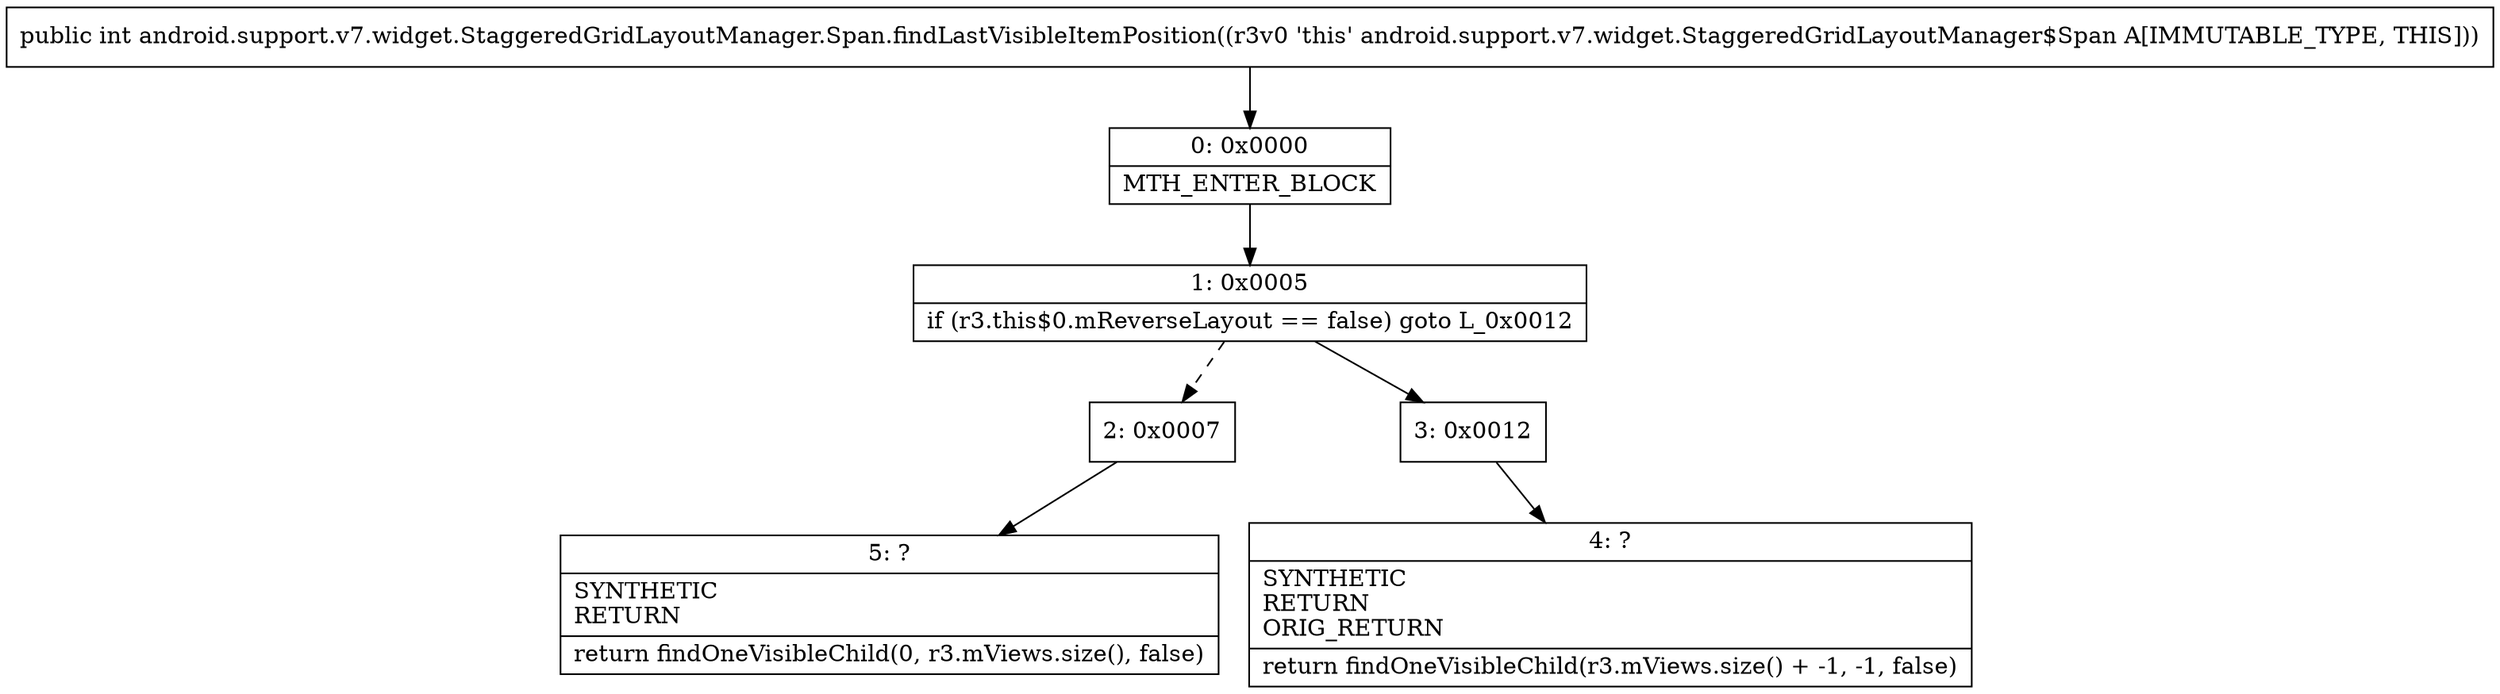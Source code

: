 digraph "CFG forandroid.support.v7.widget.StaggeredGridLayoutManager.Span.findLastVisibleItemPosition()I" {
Node_0 [shape=record,label="{0\:\ 0x0000|MTH_ENTER_BLOCK\l}"];
Node_1 [shape=record,label="{1\:\ 0x0005|if (r3.this$0.mReverseLayout == false) goto L_0x0012\l}"];
Node_2 [shape=record,label="{2\:\ 0x0007}"];
Node_3 [shape=record,label="{3\:\ 0x0012}"];
Node_4 [shape=record,label="{4\:\ ?|SYNTHETIC\lRETURN\lORIG_RETURN\l|return findOneVisibleChild(r3.mViews.size() + \-1, \-1, false)\l}"];
Node_5 [shape=record,label="{5\:\ ?|SYNTHETIC\lRETURN\l|return findOneVisibleChild(0, r3.mViews.size(), false)\l}"];
MethodNode[shape=record,label="{public int android.support.v7.widget.StaggeredGridLayoutManager.Span.findLastVisibleItemPosition((r3v0 'this' android.support.v7.widget.StaggeredGridLayoutManager$Span A[IMMUTABLE_TYPE, THIS])) }"];
MethodNode -> Node_0;
Node_0 -> Node_1;
Node_1 -> Node_2[style=dashed];
Node_1 -> Node_3;
Node_2 -> Node_5;
Node_3 -> Node_4;
}

